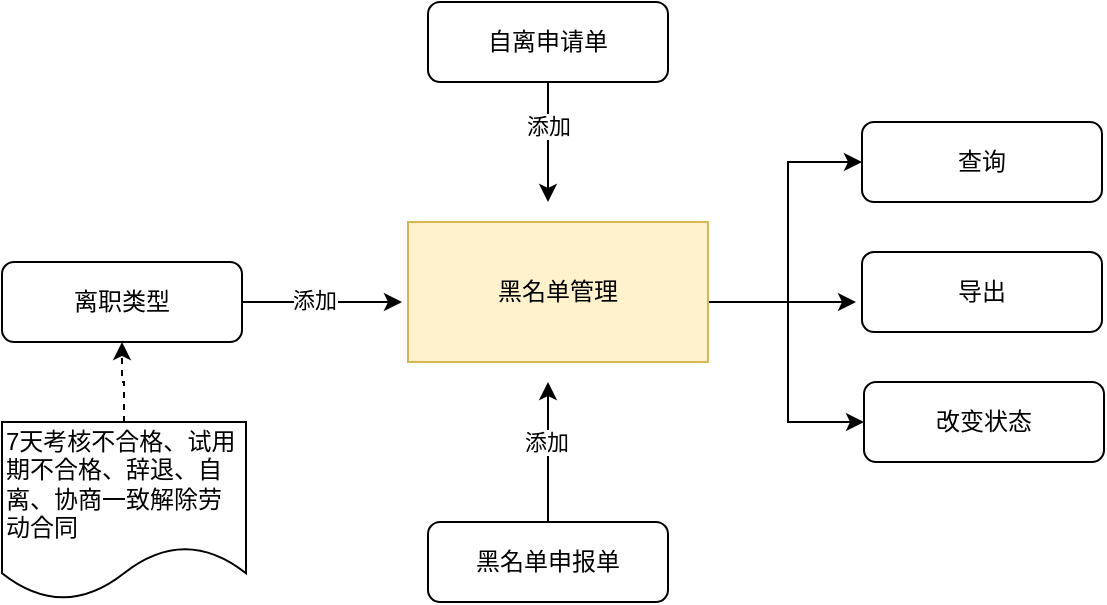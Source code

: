<mxfile version="22.1.15" type="github">
  <diagram id="C5RBs43oDa-KdzZeNtuy" name="Page-1">
    <mxGraphModel dx="861" dy="504" grid="0" gridSize="10" guides="1" tooltips="1" connect="1" arrows="1" fold="1" page="1" pageScale="1" pageWidth="827" pageHeight="1169" math="0" shadow="0">
      <root>
        <mxCell id="WIyWlLk6GJQsqaUBKTNV-0" />
        <mxCell id="WIyWlLk6GJQsqaUBKTNV-1" parent="WIyWlLk6GJQsqaUBKTNV-0" />
        <mxCell id="JpIcm6Wrq2u5Y_Ei307J-7" style="edgeStyle=orthogonalEdgeStyle;rounded=0;orthogonalLoop=1;jettySize=auto;html=1;exitX=0.5;exitY=1;exitDx=0;exitDy=0;" edge="1" parent="WIyWlLk6GJQsqaUBKTNV-1" source="WIyWlLk6GJQsqaUBKTNV-3">
          <mxGeometry relative="1" as="geometry">
            <mxPoint x="443" y="150" as="targetPoint" />
          </mxGeometry>
        </mxCell>
        <mxCell id="JpIcm6Wrq2u5Y_Ei307J-8" value="添加" style="edgeLabel;html=1;align=center;verticalAlign=middle;resizable=0;points=[];" vertex="1" connectable="0" parent="JpIcm6Wrq2u5Y_Ei307J-7">
          <mxGeometry x="-0.29" relative="1" as="geometry">
            <mxPoint as="offset" />
          </mxGeometry>
        </mxCell>
        <mxCell id="WIyWlLk6GJQsqaUBKTNV-3" value="自离申请单" style="rounded=1;whiteSpace=wrap;html=1;fontSize=12;glass=0;strokeWidth=1;shadow=0;" parent="WIyWlLk6GJQsqaUBKTNV-1" vertex="1">
          <mxGeometry x="383" y="50" width="120" height="40" as="geometry" />
        </mxCell>
        <mxCell id="a5nCYQqvabExwrjgl8ng-15" style="edgeStyle=orthogonalEdgeStyle;rounded=0;orthogonalLoop=1;jettySize=auto;html=1;exitX=1;exitY=0.5;exitDx=0;exitDy=0;entryX=0;entryY=0.5;entryDx=0;entryDy=0;" parent="WIyWlLk6GJQsqaUBKTNV-1" edge="1">
          <mxGeometry relative="1" as="geometry">
            <mxPoint x="523" y="200" as="sourcePoint" />
            <mxPoint x="597" y="200" as="targetPoint" />
          </mxGeometry>
        </mxCell>
        <mxCell id="a5nCYQqvabExwrjgl8ng-16" style="edgeStyle=orthogonalEdgeStyle;rounded=0;orthogonalLoop=1;jettySize=auto;html=1;exitX=1;exitY=0.5;exitDx=0;exitDy=0;entryX=0;entryY=0.5;entryDx=0;entryDy=0;" parent="WIyWlLk6GJQsqaUBKTNV-1" source="a5nCYQqvabExwrjgl8ng-5" target="a5nCYQqvabExwrjgl8ng-9" edge="1">
          <mxGeometry relative="1" as="geometry">
            <Array as="points">
              <mxPoint x="523" y="200" />
              <mxPoint x="563" y="200" />
              <mxPoint x="563" y="130" />
            </Array>
          </mxGeometry>
        </mxCell>
        <mxCell id="a5nCYQqvabExwrjgl8ng-17" style="edgeStyle=orthogonalEdgeStyle;rounded=0;orthogonalLoop=1;jettySize=auto;html=1;exitX=1;exitY=0.5;exitDx=0;exitDy=0;entryX=0;entryY=0.5;entryDx=0;entryDy=0;" parent="WIyWlLk6GJQsqaUBKTNV-1" source="a5nCYQqvabExwrjgl8ng-5" target="a5nCYQqvabExwrjgl8ng-12" edge="1">
          <mxGeometry relative="1" as="geometry">
            <Array as="points">
              <mxPoint x="523" y="200" />
              <mxPoint x="563" y="200" />
              <mxPoint x="563" y="260" />
              <mxPoint x="597" y="260" />
            </Array>
          </mxGeometry>
        </mxCell>
        <mxCell id="a5nCYQqvabExwrjgl8ng-5" value="黑名单管理" style="rounded=0;whiteSpace=wrap;html=1;fillColor=#fff2cc;strokeColor=#d6b656;" parent="WIyWlLk6GJQsqaUBKTNV-1" vertex="1">
          <mxGeometry x="373" y="160" width="150" height="70" as="geometry" />
        </mxCell>
        <mxCell id="a5nCYQqvabExwrjgl8ng-9" value="查询" style="rounded=1;whiteSpace=wrap;html=1;fontSize=12;glass=0;strokeWidth=1;shadow=0;" parent="WIyWlLk6GJQsqaUBKTNV-1" vertex="1">
          <mxGeometry x="600" y="110" width="120" height="40" as="geometry" />
        </mxCell>
        <mxCell id="a5nCYQqvabExwrjgl8ng-10" value="导出" style="rounded=1;whiteSpace=wrap;html=1;fontSize=12;glass=0;strokeWidth=1;shadow=0;" parent="WIyWlLk6GJQsqaUBKTNV-1" vertex="1">
          <mxGeometry x="600" y="175" width="120" height="40" as="geometry" />
        </mxCell>
        <mxCell id="a5nCYQqvabExwrjgl8ng-12" value="改变状态" style="rounded=1;whiteSpace=wrap;html=1;fontSize=12;glass=0;strokeWidth=1;shadow=0;" parent="WIyWlLk6GJQsqaUBKTNV-1" vertex="1">
          <mxGeometry x="601" y="240" width="120" height="40" as="geometry" />
        </mxCell>
        <mxCell id="JpIcm6Wrq2u5Y_Ei307J-1" style="edgeStyle=orthogonalEdgeStyle;rounded=0;orthogonalLoop=1;jettySize=auto;html=1;exitX=1;exitY=0.5;exitDx=0;exitDy=0;" edge="1" parent="WIyWlLk6GJQsqaUBKTNV-1" source="JpIcm6Wrq2u5Y_Ei307J-0">
          <mxGeometry relative="1" as="geometry">
            <mxPoint x="370" y="200" as="targetPoint" />
          </mxGeometry>
        </mxCell>
        <mxCell id="JpIcm6Wrq2u5Y_Ei307J-10" value="添加" style="edgeLabel;html=1;align=center;verticalAlign=middle;resizable=0;points=[];" vertex="1" connectable="0" parent="JpIcm6Wrq2u5Y_Ei307J-1">
          <mxGeometry x="-0.109" y="1" relative="1" as="geometry">
            <mxPoint as="offset" />
          </mxGeometry>
        </mxCell>
        <mxCell id="JpIcm6Wrq2u5Y_Ei307J-0" value="离职类型" style="rounded=1;whiteSpace=wrap;html=1;fontSize=12;glass=0;strokeWidth=1;shadow=0;" vertex="1" parent="WIyWlLk6GJQsqaUBKTNV-1">
          <mxGeometry x="170" y="180" width="120" height="40" as="geometry" />
        </mxCell>
        <mxCell id="JpIcm6Wrq2u5Y_Ei307J-6" style="edgeStyle=orthogonalEdgeStyle;rounded=0;orthogonalLoop=1;jettySize=auto;html=1;exitX=0.5;exitY=0;exitDx=0;exitDy=0;" edge="1" parent="WIyWlLk6GJQsqaUBKTNV-1" source="JpIcm6Wrq2u5Y_Ei307J-2">
          <mxGeometry relative="1" as="geometry">
            <mxPoint x="443" y="240" as="targetPoint" />
          </mxGeometry>
        </mxCell>
        <mxCell id="JpIcm6Wrq2u5Y_Ei307J-9" value="添加" style="edgeLabel;html=1;align=center;verticalAlign=middle;resizable=0;points=[];" vertex="1" connectable="0" parent="JpIcm6Wrq2u5Y_Ei307J-6">
          <mxGeometry x="0.151" y="2" relative="1" as="geometry">
            <mxPoint as="offset" />
          </mxGeometry>
        </mxCell>
        <mxCell id="JpIcm6Wrq2u5Y_Ei307J-2" value="黑名单申报单" style="rounded=1;whiteSpace=wrap;html=1;fontSize=12;glass=0;strokeWidth=1;shadow=0;" vertex="1" parent="WIyWlLk6GJQsqaUBKTNV-1">
          <mxGeometry x="383" y="310" width="120" height="40" as="geometry" />
        </mxCell>
        <mxCell id="JpIcm6Wrq2u5Y_Ei307J-13" style="edgeStyle=orthogonalEdgeStyle;rounded=0;orthogonalLoop=1;jettySize=auto;html=1;exitX=0.5;exitY=0;exitDx=0;exitDy=0;entryX=0.5;entryY=1;entryDx=0;entryDy=0;dashed=1;" edge="1" parent="WIyWlLk6GJQsqaUBKTNV-1" source="JpIcm6Wrq2u5Y_Ei307J-12" target="JpIcm6Wrq2u5Y_Ei307J-0">
          <mxGeometry relative="1" as="geometry" />
        </mxCell>
        <mxCell id="JpIcm6Wrq2u5Y_Ei307J-12" value="&lt;p class=&quot;MsoNormal&quot;&gt;7天考核不合格、&lt;span style=&quot;background-color: initial;&quot;&gt;试用期不合格、辞退、自离、&lt;/span&gt;协商一致解除劳动合同&lt;/p&gt;" style="shape=document;whiteSpace=wrap;html=1;boundedLbl=1;align=left;" vertex="1" parent="WIyWlLk6GJQsqaUBKTNV-1">
          <mxGeometry x="170" y="260" width="122" height="89" as="geometry" />
        </mxCell>
      </root>
    </mxGraphModel>
  </diagram>
</mxfile>
